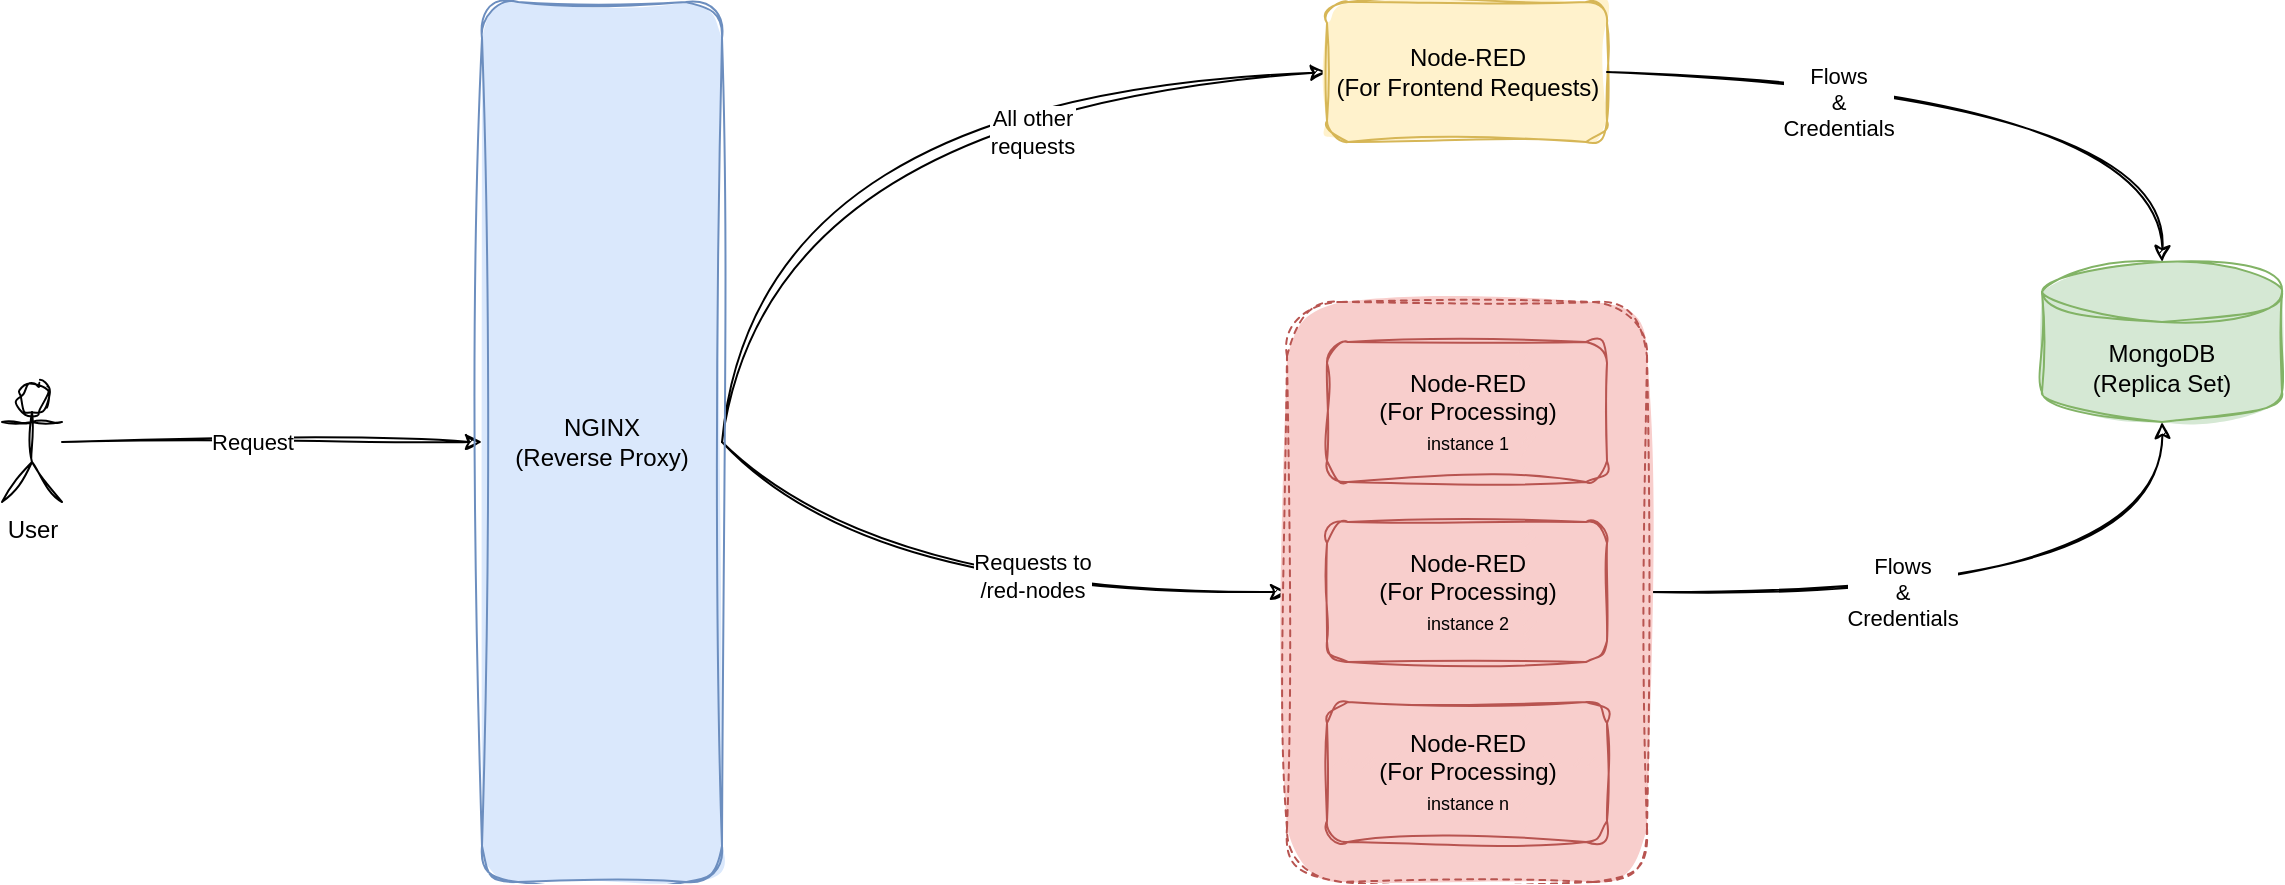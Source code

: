 <mxfile version="28.0.6">
  <diagram name="Page-1" id="pHpDzdbev2T7uACp5fd6">
    <mxGraphModel grid="1" page="1" gridSize="10" guides="1" tooltips="1" connect="1" arrows="1" fold="1" pageScale="1" pageWidth="850" pageHeight="1100" math="0" shadow="0">
      <root>
        <mxCell id="0" />
        <mxCell id="1" parent="0" />
        <mxCell id="8sE4pqhNj6_BQjqsc5ZI-8" style="edgeStyle=orthogonalEdgeStyle;rounded=0;orthogonalLoop=1;jettySize=auto;html=1;entryX=0;entryY=0.5;entryDx=0;entryDy=0;sketch=1;curveFitting=1;jiggle=2;" edge="1" parent="1" source="8sE4pqhNj6_BQjqsc5ZI-2" target="8sE4pqhNj6_BQjqsc5ZI-9">
          <mxGeometry relative="1" as="geometry">
            <mxPoint x="290" y="415" as="targetPoint" />
          </mxGeometry>
        </mxCell>
        <mxCell id="8sE4pqhNj6_BQjqsc5ZI-11" value="&lt;div&gt;Request&lt;/div&gt;" style="edgeLabel;html=1;align=center;verticalAlign=middle;resizable=0;points=[];" connectable="0" vertex="1" parent="8sE4pqhNj6_BQjqsc5ZI-8">
          <mxGeometry x="-0.102" relative="1" as="geometry">
            <mxPoint as="offset" />
          </mxGeometry>
        </mxCell>
        <mxCell id="8sE4pqhNj6_BQjqsc5ZI-2" value="User" style="shape=umlActor;verticalLabelPosition=bottom;verticalAlign=top;html=1;outlineConnect=0;sketch=1;curveFitting=1;jiggle=2;" vertex="1" parent="1">
          <mxGeometry x="50" y="430" width="30" height="60" as="geometry" />
        </mxCell>
        <mxCell id="8sE4pqhNj6_BQjqsc5ZI-27" style="rounded=0;orthogonalLoop=1;jettySize=auto;html=1;exitX=1;exitY=0.5;exitDx=0;exitDy=0;entryX=0;entryY=0.5;entryDx=0;entryDy=0;curved=1;sketch=1;curveFitting=1;jiggle=2;" edge="1" parent="1" source="8sE4pqhNj6_BQjqsc5ZI-9" target="8sE4pqhNj6_BQjqsc5ZI-10">
          <mxGeometry relative="1" as="geometry">
            <Array as="points">
              <mxPoint x="430" y="290" />
            </Array>
          </mxGeometry>
        </mxCell>
        <mxCell id="8sE4pqhNj6_BQjqsc5ZI-30" value="&lt;div&gt;All other&lt;/div&gt;&lt;div&gt;requests&lt;/div&gt;" style="edgeLabel;html=1;align=center;verticalAlign=middle;resizable=0;points=[];" connectable="0" vertex="1" parent="8sE4pqhNj6_BQjqsc5ZI-27">
          <mxGeometry x="0.098" y="-3" relative="1" as="geometry">
            <mxPoint x="56" y="16" as="offset" />
          </mxGeometry>
        </mxCell>
        <mxCell id="8sE4pqhNj6_BQjqsc5ZI-28" style="rounded=0;orthogonalLoop=1;jettySize=auto;html=1;exitX=1;exitY=0.5;exitDx=0;exitDy=0;entryX=0;entryY=0.5;entryDx=0;entryDy=0;curved=1;sketch=1;curveFitting=1;jiggle=2;" edge="1" parent="1" source="8sE4pqhNj6_BQjqsc5ZI-9" target="8sE4pqhNj6_BQjqsc5ZI-15">
          <mxGeometry relative="1" as="geometry">
            <Array as="points">
              <mxPoint x="480" y="535" />
            </Array>
          </mxGeometry>
        </mxCell>
        <mxCell id="8sE4pqhNj6_BQjqsc5ZI-29" value="&lt;div&gt;Requests to&lt;/div&gt;&lt;div&gt;/red-nodes&lt;/div&gt;" style="edgeLabel;html=1;align=center;verticalAlign=middle;resizable=0;points=[];" connectable="0" vertex="1" parent="8sE4pqhNj6_BQjqsc5ZI-28">
          <mxGeometry x="0.281" y="12" relative="1" as="geometry">
            <mxPoint x="-15" y="4" as="offset" />
          </mxGeometry>
        </mxCell>
        <mxCell id="8sE4pqhNj6_BQjqsc5ZI-9" value="&lt;div&gt;NGINX&lt;/div&gt;&lt;div&gt;(Reverse Proxy)&lt;/div&gt;" style="rounded=1;whiteSpace=wrap;html=1;fillColor=#dae8fc;strokeColor=#6c8ebf;sketch=1;curveFitting=1;jiggle=2;fillStyle=solid;" vertex="1" parent="1">
          <mxGeometry x="290" y="240" width="120" height="440" as="geometry" />
        </mxCell>
        <mxCell id="8sE4pqhNj6_BQjqsc5ZI-10" value="&lt;div&gt;Node-RED&lt;/div&gt;&lt;div&gt;(For Frontend Requests)&lt;/div&gt;" style="rounded=1;whiteSpace=wrap;html=1;sketch=1;curveFitting=1;jiggle=2;fillColor=#fff2cc;strokeColor=#d6b656;gradientColor=none;fillStyle=solid;" vertex="1" parent="1">
          <mxGeometry x="712.5" y="240" width="140" height="70" as="geometry" />
        </mxCell>
        <mxCell id="8sE4pqhNj6_BQjqsc5ZI-16" value="MongoDB&lt;br&gt;(Replica Set)" style="shape=cylinder3;whiteSpace=wrap;html=1;boundedLbl=1;backgroundOutline=1;size=15;fillColor=#d5e8d4;strokeColor=#82b366;sketch=1;curveFitting=1;jiggle=2;fillStyle=solid;" vertex="1" parent="1">
          <mxGeometry x="1070" y="370" width="120" height="80" as="geometry" />
        </mxCell>
        <mxCell id="8sE4pqhNj6_BQjqsc5ZI-21" style="rounded=0;orthogonalLoop=1;jettySize=auto;html=1;entryX=0.5;entryY=1;entryDx=0;entryDy=0;entryPerimeter=0;curved=1;exitX=1;exitY=0.5;exitDx=0;exitDy=0;sketch=1;curveFitting=1;jiggle=2;" edge="1" parent="1" source="8sE4pqhNj6_BQjqsc5ZI-15" target="8sE4pqhNj6_BQjqsc5ZI-16">
          <mxGeometry relative="1" as="geometry">
            <mxPoint x="900" y="560" as="sourcePoint" />
            <Array as="points">
              <mxPoint x="1133" y="540" />
            </Array>
          </mxGeometry>
        </mxCell>
        <mxCell id="8sE4pqhNj6_BQjqsc5ZI-22" style="rounded=0;orthogonalLoop=1;jettySize=auto;html=1;exitX=1;exitY=0.5;exitDx=0;exitDy=0;entryX=0.5;entryY=0;entryDx=0;entryDy=0;entryPerimeter=0;curved=1;sketch=1;curveFitting=1;jiggle=2;" edge="1" parent="1" source="8sE4pqhNj6_BQjqsc5ZI-10" target="8sE4pqhNj6_BQjqsc5ZI-16">
          <mxGeometry relative="1" as="geometry">
            <Array as="points">
              <mxPoint x="1133" y="290" />
            </Array>
          </mxGeometry>
        </mxCell>
        <mxCell id="8sE4pqhNj6_BQjqsc5ZI-31" value="&lt;div&gt;Flows&lt;/div&gt;&lt;div&gt;&amp;amp;&lt;/div&gt;&lt;div&gt;Credentials&lt;/div&gt;" style="edgeLabel;html=1;align=center;verticalAlign=middle;resizable=0;points=[];" connectable="0" vertex="1" parent="8sE4pqhNj6_BQjqsc5ZI-22">
          <mxGeometry x="-0.296" y="-5" relative="1" as="geometry">
            <mxPoint x="-11" y="3" as="offset" />
          </mxGeometry>
        </mxCell>
        <mxCell id="8sE4pqhNj6_BQjqsc5ZI-32" value="&lt;div&gt;Flows&lt;/div&gt;&lt;div&gt;&amp;amp;&lt;/div&gt;&lt;div&gt;Credentials&lt;/div&gt;" style="edgeLabel;html=1;align=center;verticalAlign=middle;resizable=0;points=[];" connectable="0" vertex="1" parent="1">
          <mxGeometry x="1000" y="535" as="geometry" />
        </mxCell>
        <mxCell id="8sE4pqhNj6_BQjqsc5ZI-33" value="" style="group;sketch=1;curveFitting=1;jiggle=2;" connectable="0" vertex="1" parent="1">
          <mxGeometry x="692.5" y="390" width="180" height="290" as="geometry" />
        </mxCell>
        <mxCell id="8sE4pqhNj6_BQjqsc5ZI-15" value="" style="rounded=1;whiteSpace=wrap;html=1;fillColor=#f8cecc;strokeColor=#b85450;dashed=1;sketch=1;curveFitting=1;jiggle=2;fillStyle=solid;" vertex="1" parent="8sE4pqhNj6_BQjqsc5ZI-33">
          <mxGeometry width="180" height="290" as="geometry" />
        </mxCell>
        <mxCell id="8sE4pqhNj6_BQjqsc5ZI-12" value="&lt;div&gt;Node-RED&lt;/div&gt;&lt;div&gt;(For Processing)&lt;/div&gt;&lt;div&gt;&lt;font style=&quot;font-size: 9px;&quot;&gt;instance n&lt;/font&gt;&lt;/div&gt;" style="rounded=1;whiteSpace=wrap;html=1;fillColor=#f8cecc;strokeColor=#b85450;sketch=1;curveFitting=1;jiggle=2;" vertex="1" parent="8sE4pqhNj6_BQjqsc5ZI-33">
          <mxGeometry x="20" y="200" width="140" height="70" as="geometry" />
        </mxCell>
        <mxCell id="8sE4pqhNj6_BQjqsc5ZI-13" value="&lt;div&gt;Node-RED&lt;/div&gt;&lt;div&gt;(For Processing)&lt;/div&gt;&lt;div&gt;&lt;font style=&quot;font-size: 9px;&quot;&gt;instance 2&lt;/font&gt;&lt;/div&gt;" style="rounded=1;whiteSpace=wrap;html=1;fillColor=#f8cecc;strokeColor=#b85450;sketch=1;curveFitting=1;jiggle=2;" vertex="1" parent="8sE4pqhNj6_BQjqsc5ZI-33">
          <mxGeometry x="20" y="110" width="140" height="70" as="geometry" />
        </mxCell>
        <mxCell id="8sE4pqhNj6_BQjqsc5ZI-14" value="&lt;div&gt;Node-RED&lt;/div&gt;&lt;div&gt;(For Processing)&lt;/div&gt;&lt;div&gt;&lt;font style=&quot;font-size: 9px;&quot;&gt;instance 1&lt;/font&gt;&lt;/div&gt;" style="rounded=1;whiteSpace=wrap;html=1;fillColor=#f8cecc;strokeColor=#b85450;sketch=1;curveFitting=1;jiggle=2;" vertex="1" parent="8sE4pqhNj6_BQjqsc5ZI-33">
          <mxGeometry x="20" y="20" width="140" height="70" as="geometry" />
        </mxCell>
      </root>
    </mxGraphModel>
  </diagram>
</mxfile>
